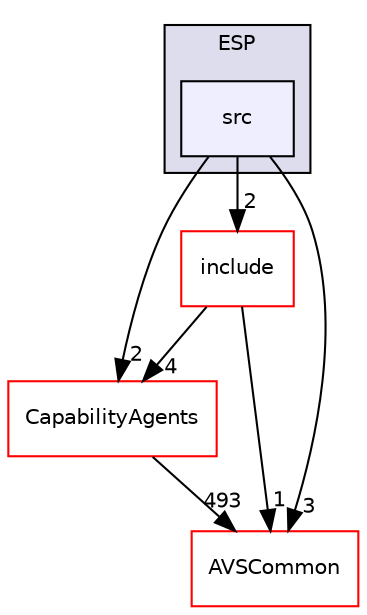 digraph "/workplace/avs-device-sdk/ESP/src" {
  compound=true
  node [ fontsize="10", fontname="Helvetica"];
  edge [ labelfontsize="10", labelfontname="Helvetica"];
  subgraph clusterdir_7a19204e801bd10641b7443f97134f98 {
    graph [ bgcolor="#ddddee", pencolor="black", label="ESP" fontname="Helvetica", fontsize="10", URL="dir_7a19204e801bd10641b7443f97134f98.html"]
  dir_748f49b04b96bc055381cfb81e512ef3 [shape=box, label="src", style="filled", fillcolor="#eeeeff", pencolor="black", URL="dir_748f49b04b96bc055381cfb81e512ef3.html"];
  }
  dir_7cf910bd1d7603f12ef47ff650cec893 [shape=box label="CapabilityAgents" fillcolor="white" style="filled" color="red" URL="dir_7cf910bd1d7603f12ef47ff650cec893.html"];
  dir_267112b0a2321ad06565ec7c73019360 [shape=box label="include" fillcolor="white" style="filled" color="red" URL="dir_267112b0a2321ad06565ec7c73019360.html"];
  dir_13e65effb2bde530b17b3d5eefcd0266 [shape=box label="AVSCommon" fillcolor="white" style="filled" color="red" URL="dir_13e65effb2bde530b17b3d5eefcd0266.html"];
  dir_7cf910bd1d7603f12ef47ff650cec893->dir_13e65effb2bde530b17b3d5eefcd0266 [headlabel="493", labeldistance=1.5 headhref="dir_000049_000015.html"];
  dir_267112b0a2321ad06565ec7c73019360->dir_7cf910bd1d7603f12ef47ff650cec893 [headlabel="4", labeldistance=1.5 headhref="dir_000227_000049.html"];
  dir_267112b0a2321ad06565ec7c73019360->dir_13e65effb2bde530b17b3d5eefcd0266 [headlabel="1", labeldistance=1.5 headhref="dir_000227_000015.html"];
  dir_748f49b04b96bc055381cfb81e512ef3->dir_7cf910bd1d7603f12ef47ff650cec893 [headlabel="2", labeldistance=1.5 headhref="dir_000229_000049.html"];
  dir_748f49b04b96bc055381cfb81e512ef3->dir_267112b0a2321ad06565ec7c73019360 [headlabel="2", labeldistance=1.5 headhref="dir_000229_000227.html"];
  dir_748f49b04b96bc055381cfb81e512ef3->dir_13e65effb2bde530b17b3d5eefcd0266 [headlabel="3", labeldistance=1.5 headhref="dir_000229_000015.html"];
}
